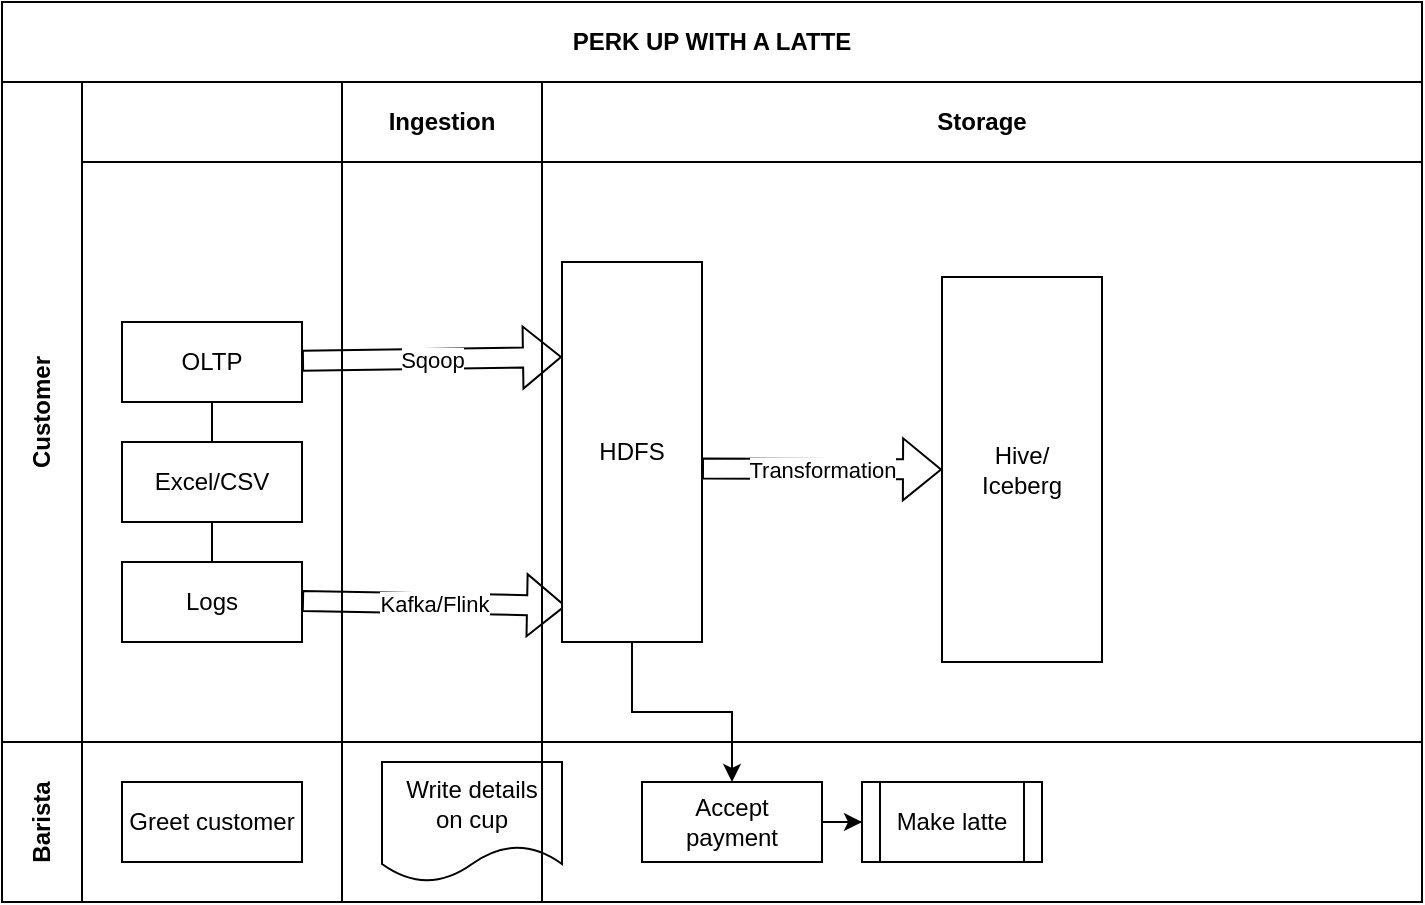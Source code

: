 <mxfile version="15.5.9" type="github" pages="2">
  <diagram id="kgpKYQtTHZ0yAKxKKP6v" name="Page-1">
    <mxGraphModel dx="946" dy="551" grid="1" gridSize="10" guides="1" tooltips="1" connect="1" arrows="1" fold="1" page="1" pageScale="1" pageWidth="850" pageHeight="1100" math="0" shadow="0">
      <root>
        <mxCell id="0" />
        <mxCell id="1" parent="0" />
        <mxCell id="3nuBFxr9cyL0pnOWT2aG-1" value="PERK UP WITH A LATTE" style="shape=table;childLayout=tableLayout;rowLines=0;columnLines=0;startSize=40;html=1;whiteSpace=wrap;collapsible=0;recursiveResize=0;expand=0;fontStyle=1" parent="1" vertex="1">
          <mxGeometry x="90" y="60" width="710" height="450" as="geometry" />
        </mxCell>
        <mxCell id="3nuBFxr9cyL0pnOWT2aG-3" value="Customer" style="swimlane;horizontal=0;points=[[0,0.5],[1,0.5]];portConstraint=eastwest;startSize=40;html=1;whiteSpace=wrap;collapsible=0;recursiveResize=0;expand=0;" parent="3nuBFxr9cyL0pnOWT2aG-1" vertex="1">
          <mxGeometry y="40" width="710" height="330" as="geometry" />
        </mxCell>
        <mxCell id="3nuBFxr9cyL0pnOWT2aG-4" value="" style="swimlane;connectable=0;startSize=40;html=1;whiteSpace=wrap;collapsible=0;recursiveResize=0;expand=0;" parent="3nuBFxr9cyL0pnOWT2aG-3" vertex="1">
          <mxGeometry x="40" width="130" height="330" as="geometry">
            <mxRectangle width="130" height="330" as="alternateBounds" />
          </mxGeometry>
        </mxCell>
        <mxCell id="3nuBFxr9cyL0pnOWT2aG-7" value="OLTP" style="rounded=0;whiteSpace=wrap;html=1;" parent="3nuBFxr9cyL0pnOWT2aG-4" vertex="1">
          <mxGeometry x="20" y="120" width="90" height="40" as="geometry" />
        </mxCell>
        <mxCell id="0wmfkbyYq_gDQhUXeRkh-29" value="Excel/CSV" style="rounded=0;whiteSpace=wrap;html=1;" vertex="1" parent="3nuBFxr9cyL0pnOWT2aG-4">
          <mxGeometry x="20" y="180" width="90" height="40" as="geometry" />
        </mxCell>
        <mxCell id="0wmfkbyYq_gDQhUXeRkh-34" value="" style="endArrow=none;html=1;rounded=0;entryX=0.5;entryY=1;entryDx=0;entryDy=0;" edge="1" parent="3nuBFxr9cyL0pnOWT2aG-4" source="0wmfkbyYq_gDQhUXeRkh-29" target="3nuBFxr9cyL0pnOWT2aG-7">
          <mxGeometry width="50" height="50" relative="1" as="geometry">
            <mxPoint x="260" y="200" as="sourcePoint" />
            <mxPoint x="310" y="150" as="targetPoint" />
          </mxGeometry>
        </mxCell>
        <mxCell id="0wmfkbyYq_gDQhUXeRkh-35" value="Logs" style="rounded=0;whiteSpace=wrap;html=1;" vertex="1" parent="3nuBFxr9cyL0pnOWT2aG-4">
          <mxGeometry x="20" y="240" width="90" height="40" as="geometry" />
        </mxCell>
        <mxCell id="0wmfkbyYq_gDQhUXeRkh-36" value="" style="endArrow=none;html=1;rounded=0;entryX=0.5;entryY=1;entryDx=0;entryDy=0;" edge="1" parent="3nuBFxr9cyL0pnOWT2aG-4" source="0wmfkbyYq_gDQhUXeRkh-35" target="0wmfkbyYq_gDQhUXeRkh-29">
          <mxGeometry width="50" height="50" relative="1" as="geometry">
            <mxPoint x="75" y="200" as="sourcePoint" />
            <mxPoint x="75" y="170" as="targetPoint" />
          </mxGeometry>
        </mxCell>
        <mxCell id="0wmfkbyYq_gDQhUXeRkh-58" value="" style="endArrow=classic;html=1;rounded=0;strokeColor=default;strokeWidth=1;shape=flexArrow;entryX=0.029;entryY=0.905;entryDx=0;entryDy=0;entryPerimeter=0;" edge="1" parent="3nuBFxr9cyL0pnOWT2aG-4" target="3nuBFxr9cyL0pnOWT2aG-10">
          <mxGeometry relative="1" as="geometry">
            <mxPoint x="110" y="259.5" as="sourcePoint" />
            <mxPoint x="210" y="259.5" as="targetPoint" />
          </mxGeometry>
        </mxCell>
        <mxCell id="0wmfkbyYq_gDQhUXeRkh-59" value="Kafka/Flink" style="edgeLabel;resizable=0;html=1;align=center;verticalAlign=middle;" connectable="0" vertex="1" parent="0wmfkbyYq_gDQhUXeRkh-58">
          <mxGeometry relative="1" as="geometry" />
        </mxCell>
        <mxCell id="3nuBFxr9cyL0pnOWT2aG-8" value="Ingestion" style="swimlane;connectable=0;startSize=40;html=1;whiteSpace=wrap;collapsible=0;recursiveResize=0;expand=0;" parent="3nuBFxr9cyL0pnOWT2aG-3" vertex="1">
          <mxGeometry x="170" width="100" height="330" as="geometry">
            <mxRectangle width="100" height="330" as="alternateBounds" />
          </mxGeometry>
        </mxCell>
        <mxCell id="0wmfkbyYq_gDQhUXeRkh-51" value="&lt;div&gt;Hive/&lt;/div&gt;&lt;div&gt;Iceberg&lt;/div&gt;" style="rounded=0;whiteSpace=wrap;html=1;" vertex="1" parent="3nuBFxr9cyL0pnOWT2aG-8">
          <mxGeometry x="300" y="97.5" width="80" height="192.5" as="geometry" />
        </mxCell>
        <mxCell id="0wmfkbyYq_gDQhUXeRkh-52" value="" style="endArrow=classic;html=1;rounded=0;strokeColor=default;strokeWidth=1;shape=flexArrow;entryX=0;entryY=0.5;entryDx=0;entryDy=0;" edge="1" parent="3nuBFxr9cyL0pnOWT2aG-8" target="0wmfkbyYq_gDQhUXeRkh-51">
          <mxGeometry relative="1" as="geometry">
            <mxPoint x="180" y="193.25" as="sourcePoint" />
            <mxPoint x="280" y="193" as="targetPoint" />
          </mxGeometry>
        </mxCell>
        <mxCell id="0wmfkbyYq_gDQhUXeRkh-53" value="Transformation" style="edgeLabel;resizable=0;html=1;align=center;verticalAlign=middle;" connectable="0" vertex="1" parent="0wmfkbyYq_gDQhUXeRkh-52">
          <mxGeometry relative="1" as="geometry" />
        </mxCell>
        <mxCell id="3nuBFxr9cyL0pnOWT2aG-11" value="Storage" style="swimlane;connectable=0;startSize=40;html=1;whiteSpace=wrap;collapsible=0;recursiveResize=0;expand=0;" parent="3nuBFxr9cyL0pnOWT2aG-3" vertex="1">
          <mxGeometry x="270" width="440" height="330" as="geometry">
            <mxRectangle width="440" height="330" as="alternateBounds" />
          </mxGeometry>
        </mxCell>
        <mxCell id="3nuBFxr9cyL0pnOWT2aG-10" value="HDFS" style="rounded=0;whiteSpace=wrap;html=1;" parent="3nuBFxr9cyL0pnOWT2aG-11" vertex="1">
          <mxGeometry x="10" y="90" width="70" height="190" as="geometry" />
        </mxCell>
        <mxCell id="0wmfkbyYq_gDQhUXeRkh-46" value="" style="endArrow=classic;html=1;rounded=0;strokeColor=default;strokeWidth=1;shape=flexArrow;entryX=0;entryY=0.25;entryDx=0;entryDy=0;" edge="1" parent="3nuBFxr9cyL0pnOWT2aG-3" source="3nuBFxr9cyL0pnOWT2aG-7" target="3nuBFxr9cyL0pnOWT2aG-10">
          <mxGeometry relative="1" as="geometry">
            <mxPoint x="280" y="140" as="sourcePoint" />
            <mxPoint x="240" y="140" as="targetPoint" />
          </mxGeometry>
        </mxCell>
        <mxCell id="0wmfkbyYq_gDQhUXeRkh-47" value="Sqoop" style="edgeLabel;resizable=0;html=1;align=center;verticalAlign=middle;" connectable="0" vertex="1" parent="0wmfkbyYq_gDQhUXeRkh-46">
          <mxGeometry relative="1" as="geometry" />
        </mxCell>
        <mxCell id="3nuBFxr9cyL0pnOWT2aG-15" value="Barista" style="swimlane;horizontal=0;points=[[0,0.5],[1,0.5]];portConstraint=eastwest;startSize=40;html=1;whiteSpace=wrap;collapsible=0;recursiveResize=0;expand=0;" parent="3nuBFxr9cyL0pnOWT2aG-1" vertex="1">
          <mxGeometry y="370" width="710" height="80" as="geometry" />
        </mxCell>
        <mxCell id="3nuBFxr9cyL0pnOWT2aG-16" value="" style="swimlane;connectable=0;startSize=0;html=1;whiteSpace=wrap;collapsible=0;recursiveResize=0;expand=0;" parent="3nuBFxr9cyL0pnOWT2aG-15" vertex="1">
          <mxGeometry x="40" width="130" height="80" as="geometry">
            <mxRectangle width="130" height="80" as="alternateBounds" />
          </mxGeometry>
        </mxCell>
        <mxCell id="3nuBFxr9cyL0pnOWT2aG-17" value="Greet customer" style="rounded=0;whiteSpace=wrap;html=1;" parent="3nuBFxr9cyL0pnOWT2aG-16" vertex="1">
          <mxGeometry x="20" y="20" width="90" height="40" as="geometry" />
        </mxCell>
        <mxCell id="3nuBFxr9cyL0pnOWT2aG-18" value="" style="swimlane;connectable=0;startSize=0;html=1;whiteSpace=wrap;collapsible=0;recursiveResize=0;expand=0;" parent="3nuBFxr9cyL0pnOWT2aG-15" vertex="1">
          <mxGeometry x="170" width="100" height="80" as="geometry">
            <mxRectangle width="100" height="80" as="alternateBounds" />
          </mxGeometry>
        </mxCell>
        <mxCell id="3nuBFxr9cyL0pnOWT2aG-19" value="" style="edgeStyle=orthogonalEdgeStyle;rounded=0;orthogonalLoop=1;jettySize=auto;html=1;" parent="3nuBFxr9cyL0pnOWT2aG-18" source="3nuBFxr9cyL0pnOWT2aG-20" target="3nuBFxr9cyL0pnOWT2aG-22" edge="1">
          <mxGeometry relative="1" as="geometry" />
        </mxCell>
        <mxCell id="3nuBFxr9cyL0pnOWT2aG-20" value="Accept&lt;br&gt;payment" style="rounded=0;whiteSpace=wrap;html=1;" parent="3nuBFxr9cyL0pnOWT2aG-18" vertex="1">
          <mxGeometry x="150" y="20" width="90" height="40" as="geometry" />
        </mxCell>
        <mxCell id="3nuBFxr9cyL0pnOWT2aG-21" value="Write details&lt;br&gt;on cup" style="shape=document;whiteSpace=wrap;html=1;boundedLbl=1;" parent="3nuBFxr9cyL0pnOWT2aG-18" vertex="1">
          <mxGeometry x="20" y="10" width="90" height="60" as="geometry" />
        </mxCell>
        <mxCell id="3nuBFxr9cyL0pnOWT2aG-22" value="Make latte" style="shape=process;whiteSpace=wrap;html=1;backgroundOutline=1;" parent="3nuBFxr9cyL0pnOWT2aG-18" vertex="1">
          <mxGeometry x="260" y="20" width="90" height="40" as="geometry" />
        </mxCell>
        <mxCell id="3nuBFxr9cyL0pnOWT2aG-23" value="" style="swimlane;connectable=0;startSize=0;html=1;whiteSpace=wrap;collapsible=0;recursiveResize=0;expand=0;" parent="3nuBFxr9cyL0pnOWT2aG-15" vertex="1">
          <mxGeometry x="270" width="440" height="80" as="geometry">
            <mxRectangle width="440" height="80" as="alternateBounds" />
          </mxGeometry>
        </mxCell>
        <mxCell id="3nuBFxr9cyL0pnOWT2aG-27" value="" style="edgeStyle=orthogonalEdgeStyle;rounded=0;orthogonalLoop=1;jettySize=auto;html=1;" parent="3nuBFxr9cyL0pnOWT2aG-1" source="3nuBFxr9cyL0pnOWT2aG-10" target="3nuBFxr9cyL0pnOWT2aG-20" edge="1">
          <mxGeometry relative="1" as="geometry" />
        </mxCell>
      </root>
    </mxGraphModel>
  </diagram>
  <diagram id="_b-V6DLTBz6PGseD2xgY" name="Page-2">
    <mxGraphModel dx="946" dy="551" grid="1" gridSize="10" guides="1" tooltips="1" connect="1" arrows="1" fold="1" page="1" pageScale="1" pageWidth="850" pageHeight="1100" math="0" shadow="0">
      <root>
        <mxCell id="W7oui88Ck5lZrDlK5Bfh-0" />
        <mxCell id="W7oui88Ck5lZrDlK5Bfh-1" parent="W7oui88Ck5lZrDlK5Bfh-0" />
        <mxCell id="W7oui88Ck5lZrDlK5Bfh-2" value="Transformation" style="swimlane;" vertex="1" parent="W7oui88Ck5lZrDlK5Bfh-1">
          <mxGeometry x="640" y="90" width="200" height="200" as="geometry" />
        </mxCell>
        <mxCell id="6u0kIG3oSp3FxZnsTFts-0" value="&lt;div&gt;Hive/&lt;/div&gt;&lt;div&gt;Iceberg&lt;br&gt;&lt;/div&gt;" style="rounded=0;whiteSpace=wrap;html=1;" vertex="1" parent="W7oui88Ck5lZrDlK5Bfh-2">
          <mxGeometry x="65" y="50" width="70" height="120" as="geometry" />
        </mxCell>
        <mxCell id="W7oui88Ck5lZrDlK5Bfh-4" value="Source" style="swimlane;" vertex="1" parent="W7oui88Ck5lZrDlK5Bfh-1">
          <mxGeometry x="150" y="90" width="200" height="200" as="geometry" />
        </mxCell>
        <mxCell id="tn-dj6l1dT0PmBGPswIe-0" value="OLTP" style="rounded=0;whiteSpace=wrap;html=1;" vertex="1" parent="W7oui88Ck5lZrDlK5Bfh-4">
          <mxGeometry x="50" y="30" width="90" height="40" as="geometry" />
        </mxCell>
        <mxCell id="tn-dj6l1dT0PmBGPswIe-1" value="Excel/CSV" style="rounded=0;whiteSpace=wrap;html=1;" vertex="1" parent="W7oui88Ck5lZrDlK5Bfh-4">
          <mxGeometry x="50" y="90" width="90" height="40" as="geometry" />
        </mxCell>
        <mxCell id="tn-dj6l1dT0PmBGPswIe-2" value="" style="endArrow=none;html=1;rounded=0;entryX=0.5;entryY=1;entryDx=0;entryDy=0;" edge="1" parent="W7oui88Ck5lZrDlK5Bfh-4" source="tn-dj6l1dT0PmBGPswIe-1" target="tn-dj6l1dT0PmBGPswIe-0">
          <mxGeometry width="50" height="50" relative="1" as="geometry">
            <mxPoint x="160" y="10" as="sourcePoint" />
            <mxPoint x="210" y="-40" as="targetPoint" />
          </mxGeometry>
        </mxCell>
        <mxCell id="tn-dj6l1dT0PmBGPswIe-3" value="Logs" style="rounded=0;whiteSpace=wrap;html=1;" vertex="1" parent="W7oui88Ck5lZrDlK5Bfh-4">
          <mxGeometry x="50" y="150" width="90" height="40" as="geometry" />
        </mxCell>
        <mxCell id="tn-dj6l1dT0PmBGPswIe-4" value="" style="endArrow=none;html=1;rounded=0;entryX=0.5;entryY=1;entryDx=0;entryDy=0;" edge="1" parent="W7oui88Ck5lZrDlK5Bfh-4" source="tn-dj6l1dT0PmBGPswIe-3" target="tn-dj6l1dT0PmBGPswIe-1">
          <mxGeometry width="50" height="50" relative="1" as="geometry">
            <mxPoint x="-25" y="10" as="sourcePoint" />
            <mxPoint x="-25" y="-20" as="targetPoint" />
          </mxGeometry>
        </mxCell>
        <mxCell id="W7oui88Ck5lZrDlK5Bfh-5" value="Storage HDFS" style="swimlane;" vertex="1" parent="W7oui88Ck5lZrDlK5Bfh-1">
          <mxGeometry x="440" y="90" width="200" height="200" as="geometry" />
        </mxCell>
        <mxCell id="6u0kIG3oSp3FxZnsTFts-9" value="&lt;div&gt;HDFS&lt;/div&gt;&lt;div&gt;&lt;br&gt;&lt;/div&gt;&lt;div align=&quot;left&quot;&gt;/user/&amp;lt;username&amp;gt;&lt;br&gt;&lt;/div&gt;&lt;div align=&quot;left&quot;&gt;/etl/&lt;/div&gt;&lt;div align=&quot;left&quot;&gt;/tmp/&lt;/div&gt;&lt;div align=&quot;left&quot;&gt;/data/&lt;/div&gt;&lt;div align=&quot;left&quot;&gt;/app/&lt;/div&gt;&lt;div align=&quot;left&quot;&gt;/metadata/&lt;br&gt;&lt;/div&gt;" style="whiteSpace=wrap;html=1;aspect=fixed;fontFamily=Helvetica;fontSize=12;" vertex="1" parent="W7oui88Ck5lZrDlK5Bfh-5">
          <mxGeometry x="30" y="40" width="130" height="130" as="geometry" />
        </mxCell>
        <mxCell id="W7oui88Ck5lZrDlK5Bfh-3" value="Ingestion" style="swimlane;" vertex="1" parent="W7oui88Ck5lZrDlK5Bfh-1">
          <mxGeometry x="350" y="90" width="90" height="200" as="geometry">
            <mxRectangle x="350" y="90" width="130" height="23" as="alternateBounds" />
          </mxGeometry>
        </mxCell>
        <mxCell id="6u0kIG3oSp3FxZnsTFts-7" value="" style="endArrow=classic;html=1;rounded=0;strokeColor=default;strokeWidth=1;shape=flexArrow;entryX=0;entryY=0.75;entryDx=0;entryDy=0;exitX=1;exitY=0.5;exitDx=0;exitDy=0;" edge="1" parent="W7oui88Ck5lZrDlK5Bfh-1" source="tn-dj6l1dT0PmBGPswIe-3">
          <mxGeometry relative="1" as="geometry">
            <mxPoint x="300" y="154.891" as="sourcePoint" />
            <mxPoint x="470" y="232.5" as="targetPoint" />
          </mxGeometry>
        </mxCell>
        <mxCell id="6u0kIG3oSp3FxZnsTFts-8" value="Kafka/Flink" style="edgeLabel;resizable=0;html=1;align=center;verticalAlign=middle;" connectable="0" vertex="1" parent="6u0kIG3oSp3FxZnsTFts-7">
          <mxGeometry relative="1" as="geometry" />
        </mxCell>
        <mxCell id="6u0kIG3oSp3FxZnsTFts-11" value="S" style="endArrow=classic;html=1;rounded=0;fontFamily=Helvetica;fontSize=12;strokeColor=default;strokeWidth=1;shape=flexArrow;entryX=0;entryY=0.25;entryDx=0;entryDy=0;exitX=1;exitY=0.5;exitDx=0;exitDy=0;" edge="1" parent="W7oui88Ck5lZrDlK5Bfh-1" source="tn-dj6l1dT0PmBGPswIe-0" target="6u0kIG3oSp3FxZnsTFts-9">
          <mxGeometry relative="1" as="geometry">
            <mxPoint x="300" y="139.5" as="sourcePoint" />
            <mxPoint x="400" y="139.5" as="targetPoint" />
            <Array as="points" />
          </mxGeometry>
        </mxCell>
        <mxCell id="6u0kIG3oSp3FxZnsTFts-12" value="Sqoop/Kafka/Flink" style="edgeLabel;resizable=0;html=1;align=center;verticalAlign=middle;fontFamily=Helvetica;fontSize=12;" connectable="0" vertex="1" parent="6u0kIG3oSp3FxZnsTFts-11">
          <mxGeometry relative="1" as="geometry" />
        </mxCell>
        <mxCell id="6u0kIG3oSp3FxZnsTFts-14" value="Land in HDFS" style="whiteSpace=wrap;html=1;aspect=fixed;fontFamily=Helvetica;fontSize=12;align=center;" vertex="1" parent="W7oui88Ck5lZrDlK5Bfh-1">
          <mxGeometry x="240" y="470" width="100" height="100" as="geometry" />
        </mxCell>
        <mxCell id="6u0kIG3oSp3FxZnsTFts-16" value="&lt;div&gt;XML&lt;/div&gt;&lt;div&gt;CSV&lt;/div&gt;&lt;div&gt;Excel&lt;/div&gt;&lt;div&gt;TXT&lt;br&gt;&lt;/div&gt;&lt;div&gt;Logs&lt;br&gt;&lt;/div&gt;" style="rounded=0;whiteSpace=wrap;html=1;fontFamily=Helvetica;fontSize=12;align=center;" vertex="1" parent="W7oui88Ck5lZrDlK5Bfh-1">
          <mxGeometry x="40" y="480" width="120" height="80" as="geometry" />
        </mxCell>
        <mxCell id="6u0kIG3oSp3FxZnsTFts-19" value="" style="endArrow=classic;html=1;rounded=0;fontFamily=Helvetica;fontSize=12;strokeColor=default;strokeWidth=1;" edge="1" parent="W7oui88Ck5lZrDlK5Bfh-1" source="6u0kIG3oSp3FxZnsTFts-16" target="6u0kIG3oSp3FxZnsTFts-14">
          <mxGeometry width="50" height="50" relative="1" as="geometry">
            <mxPoint x="160" y="530" as="sourcePoint" />
            <mxPoint x="210" y="480" as="targetPoint" />
          </mxGeometry>
        </mxCell>
        <mxCell id="6u0kIG3oSp3FxZnsTFts-20" value="" style="endArrow=classic;html=1;rounded=0;fontFamily=Helvetica;fontSize=12;strokeColor=default;strokeWidth=1;exitX=1;exitY=0.5;exitDx=0;exitDy=0;entryX=0;entryY=0.5;entryDx=0;entryDy=0;" edge="1" parent="W7oui88Ck5lZrDlK5Bfh-1" source="6u0kIG3oSp3FxZnsTFts-14" target="4B_iJnfj3TO7Ojgi5MJ3-1">
          <mxGeometry width="50" height="50" relative="1" as="geometry">
            <mxPoint x="360" y="519.5" as="sourcePoint" />
            <mxPoint x="390" y="520" as="targetPoint" />
          </mxGeometry>
        </mxCell>
        <mxCell id="6u0kIG3oSp3FxZnsTFts-21" value="&lt;div&gt;Hive/&lt;/div&gt;&lt;div&gt;Iceberg&lt;br&gt;&lt;/div&gt;" style="whiteSpace=wrap;html=1;aspect=fixed;fontFamily=Helvetica;fontSize=12;align=center;" vertex="1" parent="W7oui88Ck5lZrDlK5Bfh-1">
          <mxGeometry x="430" y="630" width="100" height="100" as="geometry" />
        </mxCell>
        <mxCell id="6u0kIG3oSp3FxZnsTFts-22" value="" style="endArrow=classic;html=1;rounded=0;fontFamily=Helvetica;fontSize=12;strokeColor=default;strokeWidth=1;exitX=0.5;exitY=1;exitDx=0;exitDy=0;entryX=0.5;entryY=0;entryDx=0;entryDy=0;" edge="1" parent="W7oui88Ck5lZrDlK5Bfh-1" source="4B_iJnfj3TO7Ojgi5MJ3-1" target="6u0kIG3oSp3FxZnsTFts-21">
          <mxGeometry width="50" height="50" relative="1" as="geometry">
            <mxPoint x="480" y="570" as="sourcePoint" />
            <mxPoint x="440" y="530" as="targetPoint" />
          </mxGeometry>
        </mxCell>
        <mxCell id="6u0kIG3oSp3FxZnsTFts-25" value="OLTP" style="rounded=0;whiteSpace=wrap;html=1;fontFamily=Helvetica;fontSize=12;align=center;" vertex="1" parent="W7oui88Ck5lZrDlK5Bfh-1">
          <mxGeometry x="40" y="780" width="120" height="80" as="geometry" />
        </mxCell>
        <mxCell id="6u0kIG3oSp3FxZnsTFts-27" value="" style="endArrow=classic;html=1;rounded=0;fontFamily=Helvetica;fontSize=12;strokeColor=default;strokeWidth=1;entryX=0;entryY=0.5;entryDx=0;entryDy=0;" edge="1" parent="W7oui88Ck5lZrDlK5Bfh-1" source="6u0kIG3oSp3FxZnsTFts-25" target="4B_iJnfj3TO7Ojgi5MJ3-4">
          <mxGeometry width="50" height="50" relative="1" as="geometry">
            <mxPoint x="340" y="820" as="sourcePoint" />
            <mxPoint x="430" y="820" as="targetPoint" />
          </mxGeometry>
        </mxCell>
        <mxCell id="6u0kIG3oSp3FxZnsTFts-28" value="" style="endArrow=classic;html=1;rounded=0;fontFamily=Helvetica;fontSize=12;strokeColor=default;strokeWidth=1;entryX=0.5;entryY=1;entryDx=0;entryDy=0;exitX=0.5;exitY=0;exitDx=0;exitDy=0;" edge="1" parent="W7oui88Ck5lZrDlK5Bfh-1" source="4B_iJnfj3TO7Ojgi5MJ3-4" target="6u0kIG3oSp3FxZnsTFts-21">
          <mxGeometry width="50" height="50" relative="1" as="geometry">
            <mxPoint x="480" y="770" as="sourcePoint" />
            <mxPoint x="490" y="640" as="targetPoint" />
          </mxGeometry>
        </mxCell>
        <mxCell id="6u0kIG3oSp3FxZnsTFts-29" value="Sqoop/Kafka/Flink/OGG" style="text;html=1;align=center;verticalAlign=middle;resizable=0;points=[];autosize=1;strokeColor=none;fillColor=none;fontSize=12;fontFamily=Helvetica;" vertex="1" parent="W7oui88Ck5lZrDlK5Bfh-1">
          <mxGeometry x="190" y="800" width="140" height="20" as="geometry" />
        </mxCell>
        <mxCell id="6u0kIG3oSp3FxZnsTFts-30" value="&lt;div&gt;&lt;b&gt;Zone 1:&lt;/b&gt;&lt;/div&gt;&lt;div&gt;Sử dụng Hive/Iceberg map file system hdfs&lt;/div&gt;&lt;div&gt;Thực hiện transformation&lt;br&gt;Chia partition cho file system hdfs&lt;/div&gt;&lt;div&gt;Append/merge thông tin IUD(CDC)&lt;/div&gt;&lt;div&gt;Thực hiện một số công việc join các tables&lt;br&gt;&lt;/div&gt;" style="text;html=1;align=center;verticalAlign=middle;resizable=0;points=[];autosize=1;strokeColor=none;fillColor=none;fontSize=12;fontFamily=Helvetica;" vertex="1" parent="W7oui88Ck5lZrDlK5Bfh-1">
          <mxGeometry x="560" y="635" width="250" height="90" as="geometry" />
        </mxCell>
        <mxCell id="6u0kIG3oSp3FxZnsTFts-31" value="&lt;div&gt;&lt;b&gt;Thư mục HDFS&lt;/b&gt;&lt;/div&gt;&lt;div align=&quot;left&quot;&gt;/user/&amp;lt;username&amp;gt;&lt;br&gt;&lt;/div&gt;&lt;div align=&quot;left&quot;&gt;/etl/&lt;/div&gt;&lt;div align=&quot;left&quot;&gt;/tmp/&lt;/div&gt;&lt;div align=&quot;left&quot;&gt;/data/&lt;/div&gt;&lt;div align=&quot;left&quot;&gt;/app/&lt;/div&gt;&lt;div align=&quot;left&quot;&gt;/metadata/&lt;/div&gt;&lt;div align=&quot;left&quot;&gt;/landing/&lt;br&gt;&lt;/div&gt;" style="text;html=1;align=center;verticalAlign=middle;resizable=0;points=[];autosize=1;strokeColor=none;fillColor=none;fontSize=12;fontFamily=Helvetica;" vertex="1" parent="W7oui88Ck5lZrDlK5Bfh-1">
          <mxGeometry x="230" y="580" width="110" height="120" as="geometry" />
        </mxCell>
        <mxCell id="6u0kIG3oSp3FxZnsTFts-32" value="&lt;div&gt;Chia partition file system hdfs&lt;/div&gt;&lt;div&gt;Năm/tháng/ngày theo từng table&lt;br&gt;&lt;/div&gt;" style="text;html=1;align=center;verticalAlign=middle;resizable=0;points=[];autosize=1;strokeColor=none;fillColor=none;fontSize=12;fontFamily=Helvetica;" vertex="1" parent="W7oui88Ck5lZrDlK5Bfh-1">
          <mxGeometry x="565" y="805" width="190" height="30" as="geometry" />
        </mxCell>
        <mxCell id="6u0kIG3oSp3FxZnsTFts-33" value="Events" style="rounded=0;whiteSpace=wrap;html=1;fontFamily=Helvetica;fontSize=12;align=center;" vertex="1" parent="W7oui88Ck5lZrDlK5Bfh-1">
          <mxGeometry x="40" y="975" width="120" height="60" as="geometry" />
        </mxCell>
        <mxCell id="6u0kIG3oSp3FxZnsTFts-36" value="Ingest" style="swimlane;startSize=0;fontFamily=Helvetica;fontSize=12;align=center;verticalAlign=top;" vertex="1" parent="W7oui88Ck5lZrDlK5Bfh-1">
          <mxGeometry x="200" y="930" width="170" height="150" as="geometry">
            <mxRectangle x="330" y="970" width="70" height="20" as="alternateBounds" />
          </mxGeometry>
        </mxCell>
        <mxCell id="6u0kIG3oSp3FxZnsTFts-37" value="Kafka" style="rounded=0;whiteSpace=wrap;html=1;fontFamily=Helvetica;fontSize=12;align=center;verticalAlign=top;" vertex="1" parent="6u0kIG3oSp3FxZnsTFts-36">
          <mxGeometry x="35" y="70" width="120" height="30" as="geometry" />
        </mxCell>
        <mxCell id="6u0kIG3oSp3FxZnsTFts-38" value="OGG" style="rounded=0;whiteSpace=wrap;html=1;fontFamily=Helvetica;fontSize=12;align=center;verticalAlign=top;" vertex="1" parent="6u0kIG3oSp3FxZnsTFts-36">
          <mxGeometry x="35" y="30" width="120" height="30" as="geometry" />
        </mxCell>
        <mxCell id="6u0kIG3oSp3FxZnsTFts-39" value="" style="endArrow=classic;html=1;rounded=0;fontFamily=Helvetica;fontSize=12;strokeColor=default;strokeWidth=1;exitX=1;exitY=0.5;exitDx=0;exitDy=0;entryX=0;entryY=0.5;entryDx=0;entryDy=0;" edge="1" parent="W7oui88Ck5lZrDlK5Bfh-1" source="6u0kIG3oSp3FxZnsTFts-33" target="6u0kIG3oSp3FxZnsTFts-36">
          <mxGeometry width="50" height="50" relative="1" as="geometry">
            <mxPoint x="160" y="865" as="sourcePoint" />
            <mxPoint x="430" y="865" as="targetPoint" />
          </mxGeometry>
        </mxCell>
        <mxCell id="6u0kIG3oSp3FxZnsTFts-40" value="Streaming Processing" style="swimlane;startSize=0;fontFamily=Helvetica;fontSize=12;align=center;verticalAlign=top;" vertex="1" parent="W7oui88Ck5lZrDlK5Bfh-1">
          <mxGeometry x="420" y="930" width="170" height="150" as="geometry">
            <mxRectangle x="330" y="970" width="70" height="20" as="alternateBounds" />
          </mxGeometry>
        </mxCell>
        <mxCell id="6u0kIG3oSp3FxZnsTFts-41" value="Flink" style="rounded=0;whiteSpace=wrap;html=1;fontFamily=Helvetica;fontSize=12;align=center;verticalAlign=top;" vertex="1" parent="6u0kIG3oSp3FxZnsTFts-40">
          <mxGeometry x="35" y="70" width="120" height="30" as="geometry" />
        </mxCell>
        <mxCell id="6u0kIG3oSp3FxZnsTFts-42" value="Kafka" style="rounded=0;whiteSpace=wrap;html=1;fontFamily=Helvetica;fontSize=12;align=center;verticalAlign=top;" vertex="1" parent="6u0kIG3oSp3FxZnsTFts-40">
          <mxGeometry x="35" y="30" width="120" height="30" as="geometry" />
        </mxCell>
        <mxCell id="6u0kIG3oSp3FxZnsTFts-43" value="" style="endArrow=classic;html=1;rounded=0;fontFamily=Helvetica;fontSize=12;strokeColor=default;strokeWidth=1;exitX=1;exitY=0.5;exitDx=0;exitDy=0;" edge="1" parent="W7oui88Ck5lZrDlK5Bfh-1" source="6u0kIG3oSp3FxZnsTFts-36" target="6u0kIG3oSp3FxZnsTFts-40">
          <mxGeometry width="50" height="50" relative="1" as="geometry">
            <mxPoint x="410" y="1065" as="sourcePoint" />
            <mxPoint x="420" y="1005" as="targetPoint" />
          </mxGeometry>
        </mxCell>
        <mxCell id="6u0kIG3oSp3FxZnsTFts-44" value="Storage" style="swimlane;startSize=0;fontFamily=Helvetica;fontSize=12;align=center;verticalAlign=top;" vertex="1" parent="W7oui88Ck5lZrDlK5Bfh-1">
          <mxGeometry x="600" y="1150" width="200" height="160" as="geometry" />
        </mxCell>
        <mxCell id="6u0kIG3oSp3FxZnsTFts-45" value="Iceberg" style="rounded=0;whiteSpace=wrap;html=1;fontFamily=Helvetica;fontSize=12;align=center;verticalAlign=top;" vertex="1" parent="6u0kIG3oSp3FxZnsTFts-44">
          <mxGeometry x="20" y="50" width="60" height="30" as="geometry" />
        </mxCell>
        <mxCell id="6u0kIG3oSp3FxZnsTFts-46" value="HDFS" style="rounded=0;whiteSpace=wrap;html=1;fontFamily=Helvetica;fontSize=12;align=center;verticalAlign=top;" vertex="1" parent="6u0kIG3oSp3FxZnsTFts-44">
          <mxGeometry x="20" y="100" width="160" height="30" as="geometry" />
        </mxCell>
        <mxCell id="6u0kIG3oSp3FxZnsTFts-49" value="Hive" style="rounded=0;whiteSpace=wrap;html=1;fontFamily=Helvetica;fontSize=12;align=center;verticalAlign=top;" vertex="1" parent="6u0kIG3oSp3FxZnsTFts-44">
          <mxGeometry x="110" y="50" width="60" height="30" as="geometry" />
        </mxCell>
        <mxCell id="6u0kIG3oSp3FxZnsTFts-47" value="" style="endArrow=classic;html=1;rounded=0;fontFamily=Helvetica;fontSize=12;strokeColor=default;strokeWidth=1;exitX=0.5;exitY=1;exitDx=0;exitDy=0;entryX=0;entryY=0.5;entryDx=0;entryDy=0;" edge="1" parent="W7oui88Ck5lZrDlK5Bfh-1" source="6u0kIG3oSp3FxZnsTFts-36" target="6u0kIG3oSp3FxZnsTFts-44">
          <mxGeometry width="50" height="50" relative="1" as="geometry">
            <mxPoint x="370" y="1180" as="sourcePoint" />
            <mxPoint x="420" y="1130" as="targetPoint" />
            <Array as="points">
              <mxPoint x="285" y="1230" />
            </Array>
          </mxGeometry>
        </mxCell>
        <mxCell id="6u0kIG3oSp3FxZnsTFts-48" value="" style="endArrow=classic;html=1;rounded=0;fontFamily=Helvetica;fontSize=12;strokeColor=default;strokeWidth=1;exitX=0.5;exitY=1;exitDx=0;exitDy=0;" edge="1" parent="W7oui88Ck5lZrDlK5Bfh-1" source="6u0kIG3oSp3FxZnsTFts-40" target="6u0kIG3oSp3FxZnsTFts-44">
          <mxGeometry width="50" height="50" relative="1" as="geometry">
            <mxPoint x="370" y="1180" as="sourcePoint" />
            <mxPoint x="660" y="1230" as="targetPoint" />
            <Array as="points">
              <mxPoint x="505" y="1230" />
            </Array>
          </mxGeometry>
        </mxCell>
        <mxCell id="6u0kIG3oSp3FxZnsTFts-50" value="Batch Processing" style="swimlane;startSize=0;fontFamily=Helvetica;fontSize=12;align=center;verticalAlign=top;" vertex="1" parent="W7oui88Ck5lZrDlK5Bfh-1">
          <mxGeometry x="615" y="930" width="170" height="150" as="geometry">
            <mxRectangle x="330" y="970" width="70" height="20" as="alternateBounds" />
          </mxGeometry>
        </mxCell>
        <mxCell id="6u0kIG3oSp3FxZnsTFts-52" value="Spark" style="rounded=0;whiteSpace=wrap;html=1;fontFamily=Helvetica;fontSize=12;align=center;verticalAlign=top;" vertex="1" parent="6u0kIG3oSp3FxZnsTFts-50">
          <mxGeometry x="35" y="30" width="120" height="30" as="geometry" />
        </mxCell>
        <mxCell id="6u0kIG3oSp3FxZnsTFts-53" value="" style="endArrow=classic;startArrow=classic;html=1;rounded=0;fontFamily=Helvetica;fontSize=12;strokeColor=default;strokeWidth=1;entryX=0.5;entryY=1;entryDx=0;entryDy=0;" edge="1" parent="W7oui88Ck5lZrDlK5Bfh-1" source="6u0kIG3oSp3FxZnsTFts-44" target="6u0kIG3oSp3FxZnsTFts-50">
          <mxGeometry width="50" height="50" relative="1" as="geometry">
            <mxPoint x="360" y="1090" as="sourcePoint" />
            <mxPoint x="410" y="1040" as="targetPoint" />
          </mxGeometry>
        </mxCell>
        <mxCell id="6u0kIG3oSp3FxZnsTFts-54" value="Storage" style="swimlane;startSize=0;fontFamily=Helvetica;fontSize=12;align=center;verticalAlign=top;" vertex="1" parent="W7oui88Ck5lZrDlK5Bfh-1">
          <mxGeometry x="30" y="1440" width="200" height="160" as="geometry" />
        </mxCell>
        <mxCell id="6u0kIG3oSp3FxZnsTFts-55" value="Iceberg" style="rounded=0;whiteSpace=wrap;html=1;fontFamily=Helvetica;fontSize=12;align=center;verticalAlign=top;" vertex="1" parent="6u0kIG3oSp3FxZnsTFts-54">
          <mxGeometry x="20" y="50" width="60" height="30" as="geometry" />
        </mxCell>
        <mxCell id="6u0kIG3oSp3FxZnsTFts-56" value="HDFS" style="rounded=0;whiteSpace=wrap;html=1;fontFamily=Helvetica;fontSize=12;align=center;verticalAlign=top;" vertex="1" parent="6u0kIG3oSp3FxZnsTFts-54">
          <mxGeometry x="20" y="100" width="160" height="30" as="geometry" />
        </mxCell>
        <mxCell id="6u0kIG3oSp3FxZnsTFts-57" value="Hive" style="rounded=0;whiteSpace=wrap;html=1;fontFamily=Helvetica;fontSize=12;align=center;verticalAlign=top;" vertex="1" parent="6u0kIG3oSp3FxZnsTFts-54">
          <mxGeometry x="110" y="50" width="60" height="30" as="geometry" />
        </mxCell>
        <mxCell id="6u0kIG3oSp3FxZnsTFts-58" value="&lt;div&gt;&lt;b&gt;Zone 1&lt;/b&gt;&lt;/div&gt;&lt;div&gt;Dữ liệu lưu 30 ngày&lt;/div&gt;&lt;div&gt;Định dạng Iceberg, sử dụng Time Travel&lt;/div&gt;&lt;div&gt;10 ngày update full table 1 lần cho Iceberg table&lt;br&gt;&lt;/div&gt;&lt;div&gt;Đã được xử lý Load Incremental&lt;/div&gt;&lt;div&gt;Thực hiện denormalize đơn giản&lt;br&gt;&lt;/div&gt;&lt;div&gt;File system HDFS: Avro, Parquet, nén snappy&lt;br&gt;&lt;/div&gt;&lt;div&gt;&lt;br&gt;&lt;/div&gt;&lt;div&gt;&lt;br&gt;&lt;/div&gt;" style="text;html=1;align=center;verticalAlign=middle;resizable=0;points=[];autosize=1;strokeColor=none;fillColor=none;fontSize=12;fontFamily=Helvetica;" vertex="1" parent="W7oui88Ck5lZrDlK5Bfh-1">
          <mxGeometry x="565" y="1320" width="270" height="130" as="geometry" />
        </mxCell>
        <mxCell id="6u0kIG3oSp3FxZnsTFts-59" value="&lt;b&gt;Zone 1&lt;/b&gt;" style="text;html=1;align=center;verticalAlign=middle;resizable=0;points=[];autosize=1;strokeColor=none;fillColor=none;fontSize=12;fontFamily=Helvetica;" vertex="1" parent="W7oui88Ck5lZrDlK5Bfh-1">
          <mxGeometry x="85" y="1610" width="50" height="20" as="geometry" />
        </mxCell>
        <mxCell id="6u0kIG3oSp3FxZnsTFts-60" value="Storage" style="swimlane;startSize=0;fontFamily=Helvetica;fontSize=12;align=center;verticalAlign=top;" vertex="1" parent="W7oui88Ck5lZrDlK5Bfh-1">
          <mxGeometry x="330" y="1440" width="200" height="160" as="geometry" />
        </mxCell>
        <mxCell id="6u0kIG3oSp3FxZnsTFts-61" value="Iceberg" style="rounded=0;whiteSpace=wrap;html=1;fontFamily=Helvetica;fontSize=12;align=center;verticalAlign=top;" vertex="1" parent="6u0kIG3oSp3FxZnsTFts-60">
          <mxGeometry x="20" y="50" width="60" height="30" as="geometry" />
        </mxCell>
        <mxCell id="6u0kIG3oSp3FxZnsTFts-62" value="HDFS" style="rounded=0;whiteSpace=wrap;html=1;fontFamily=Helvetica;fontSize=12;align=center;verticalAlign=top;" vertex="1" parent="6u0kIG3oSp3FxZnsTFts-60">
          <mxGeometry x="20" y="100" width="160" height="30" as="geometry" />
        </mxCell>
        <mxCell id="6u0kIG3oSp3FxZnsTFts-63" value="Hive" style="rounded=0;whiteSpace=wrap;html=1;fontFamily=Helvetica;fontSize=12;align=center;verticalAlign=top;" vertex="1" parent="6u0kIG3oSp3FxZnsTFts-60">
          <mxGeometry x="110" y="50" width="60" height="30" as="geometry" />
        </mxCell>
        <mxCell id="6u0kIG3oSp3FxZnsTFts-64" value="&lt;div&gt;&lt;b&gt;Zone 2&lt;/b&gt;&lt;/div&gt;&lt;div&gt;Tạo các Dataset bằng cách denormalize&lt;br&gt;&lt;/div&gt;&lt;div&gt;Lưu dữ liệu snapshot hàng ngày/tháng&lt;/div&gt;&lt;div&gt;Tạo Dataset theo chủ đề cụ thể theo nhu cầu&lt;/div&gt;&lt;div&gt;Là nơi cung cấp dữ liệu cho các ứng dụng, data science&lt;/div&gt;&lt;div&gt;Định dạng table iceberg sử dụng time travel&lt;/div&gt;&lt;div&gt;Định dạng file system HDFS là Avro, Parquet, nén snappy&lt;br&gt;&lt;/div&gt;" style="text;html=1;align=center;verticalAlign=middle;resizable=0;points=[];autosize=1;strokeColor=none;fillColor=none;fontSize=12;fontFamily=Helvetica;" vertex="1" parent="W7oui88Ck5lZrDlK5Bfh-1">
          <mxGeometry x="260" y="1610" width="320" height="100" as="geometry" />
        </mxCell>
        <mxCell id="6u0kIG3oSp3FxZnsTFts-65" value="" style="endArrow=classic;html=1;rounded=0;fontFamily=Helvetica;fontSize=12;strokeColor=default;strokeWidth=1;exitX=1;exitY=0.5;exitDx=0;exitDy=0;entryX=0;entryY=0.5;entryDx=0;entryDy=0;" edge="1" parent="W7oui88Ck5lZrDlK5Bfh-1" source="6u0kIG3oSp3FxZnsTFts-54" target="6u0kIG3oSp3FxZnsTFts-60">
          <mxGeometry width="50" height="50" relative="1" as="geometry">
            <mxPoint x="320" y="1520" as="sourcePoint" />
            <mxPoint x="400" y="1460" as="targetPoint" />
          </mxGeometry>
        </mxCell>
        <mxCell id="6u0kIG3oSp3FxZnsTFts-66" value="Spark ETL" style="edgeLabel;html=1;align=center;verticalAlign=middle;resizable=0;points=[];fontSize=12;fontFamily=Helvetica;" vertex="1" connectable="0" parent="6u0kIG3oSp3FxZnsTFts-65">
          <mxGeometry x="-0.153" y="-1" relative="1" as="geometry">
            <mxPoint as="offset" />
          </mxGeometry>
        </mxCell>
        <mxCell id="6u0kIG3oSp3FxZnsTFts-67" value="Storage" style="swimlane;startSize=0;fontFamily=Helvetica;fontSize=12;align=center;verticalAlign=top;" vertex="1" parent="W7oui88Ck5lZrDlK5Bfh-1">
          <mxGeometry x="330" y="1750" width="200" height="160" as="geometry" />
        </mxCell>
        <mxCell id="6u0kIG3oSp3FxZnsTFts-68" value="Iceberg" style="rounded=0;whiteSpace=wrap;html=1;fontFamily=Helvetica;fontSize=12;align=center;verticalAlign=top;" vertex="1" parent="6u0kIG3oSp3FxZnsTFts-67">
          <mxGeometry x="20" y="50" width="60" height="30" as="geometry" />
        </mxCell>
        <mxCell id="6u0kIG3oSp3FxZnsTFts-69" value="HDFS" style="rounded=0;whiteSpace=wrap;html=1;fontFamily=Helvetica;fontSize=12;align=center;verticalAlign=top;" vertex="1" parent="6u0kIG3oSp3FxZnsTFts-67">
          <mxGeometry x="20" y="100" width="160" height="30" as="geometry" />
        </mxCell>
        <mxCell id="6u0kIG3oSp3FxZnsTFts-70" value="Hive" style="rounded=0;whiteSpace=wrap;html=1;fontFamily=Helvetica;fontSize=12;align=center;verticalAlign=top;" vertex="1" parent="6u0kIG3oSp3FxZnsTFts-67">
          <mxGeometry x="110" y="50" width="60" height="30" as="geometry" />
        </mxCell>
        <mxCell id="6u0kIG3oSp3FxZnsTFts-71" value="&lt;div&gt;&lt;b&gt;Zone 3&lt;/b&gt;&lt;/div&gt;&lt;div&gt;Lưu trữ mô hình common star schema - mô hình tổng thể, có kích thước lớn&lt;br&gt;&lt;/div&gt;&lt;div&gt;Lưu dữ các flat file được tổng hợp từ star schema theo chủ đề cụ thể&lt;/div&gt;&lt;div&gt;Dữ liệu vùng này được đối soát, phục vụ báo cáo, phân tích cho công cụ BI&lt;br&gt;&lt;/div&gt;Định dạng table iceberg sử dụng time travel&lt;div&gt;Định dạng file system HDFS là Avro, Parquet, nén snappy&lt;br&gt;&lt;/div&gt;" style="text;html=1;align=center;verticalAlign=middle;resizable=0;points=[];autosize=1;strokeColor=none;fillColor=none;fontSize=12;fontFamily=Helvetica;" vertex="1" parent="W7oui88Ck5lZrDlK5Bfh-1">
          <mxGeometry x="535" y="1850" width="420" height="90" as="geometry" />
        </mxCell>
        <mxCell id="6u0kIG3oSp3FxZnsTFts-73" value="" style="endArrow=classic;html=1;rounded=0;fontFamily=Helvetica;fontSize=12;strokeColor=default;strokeWidth=1;exitX=1;exitY=0.5;exitDx=0;exitDy=0;entryX=1;entryY=0.5;entryDx=0;entryDy=0;" edge="1" parent="W7oui88Ck5lZrDlK5Bfh-1" source="6u0kIG3oSp3FxZnsTFts-60" target="6u0kIG3oSp3FxZnsTFts-67">
          <mxGeometry width="50" height="50" relative="1" as="geometry">
            <mxPoint x="420" y="1850" as="sourcePoint" />
            <mxPoint x="550" y="1840" as="targetPoint" />
            <Array as="points">
              <mxPoint x="590" y="1520" />
              <mxPoint x="590" y="1830" />
            </Array>
          </mxGeometry>
        </mxCell>
        <mxCell id="6u0kIG3oSp3FxZnsTFts-75" value="Spark ETL" style="edgeLabel;html=1;align=center;verticalAlign=middle;resizable=0;points=[];fontSize=12;fontFamily=Helvetica;" vertex="1" connectable="0" parent="6u0kIG3oSp3FxZnsTFts-73">
          <mxGeometry x="-0.209" y="1" relative="1" as="geometry">
            <mxPoint as="offset" />
          </mxGeometry>
        </mxCell>
        <mxCell id="6u0kIG3oSp3FxZnsTFts-74" value="DWH truyền thống" style="rounded=0;whiteSpace=wrap;html=1;fontFamily=Helvetica;fontSize=12;align=center;verticalAlign=middle;" vertex="1" parent="W7oui88Ck5lZrDlK5Bfh-1">
          <mxGeometry x="370" y="2010" width="120" height="60" as="geometry" />
        </mxCell>
        <mxCell id="6u0kIG3oSp3FxZnsTFts-76" value="" style="endArrow=classic;html=1;rounded=0;fontFamily=Helvetica;fontSize=12;strokeColor=default;strokeWidth=1;exitX=0.5;exitY=1;exitDx=0;exitDy=0;entryX=-0.005;entryY=0.544;entryDx=0;entryDy=0;entryPerimeter=0;" edge="1" parent="W7oui88Ck5lZrDlK5Bfh-1" source="6u0kIG3oSp3FxZnsTFts-54" target="6u0kIG3oSp3FxZnsTFts-67">
          <mxGeometry width="50" height="50" relative="1" as="geometry">
            <mxPoint x="540" y="1530" as="sourcePoint" />
            <mxPoint x="540" y="1840" as="targetPoint" />
            <Array as="points">
              <mxPoint x="130" y="1837" />
            </Array>
          </mxGeometry>
        </mxCell>
        <mxCell id="6u0kIG3oSp3FxZnsTFts-77" value="Spark ETL" style="edgeLabel;html=1;align=center;verticalAlign=middle;resizable=0;points=[];fontSize=12;fontFamily=Helvetica;" vertex="1" connectable="0" parent="6u0kIG3oSp3FxZnsTFts-76">
          <mxGeometry x="-0.209" y="1" relative="1" as="geometry">
            <mxPoint as="offset" />
          </mxGeometry>
        </mxCell>
        <mxCell id="6u0kIG3oSp3FxZnsTFts-79" value="Sqoop Import / Export" style="endArrow=classic;startArrow=classic;html=1;rounded=0;fontFamily=Helvetica;fontSize=12;strokeColor=default;strokeWidth=1;exitX=0.5;exitY=0;exitDx=0;exitDy=0;entryX=0.5;entryY=1;entryDx=0;entryDy=0;" edge="1" parent="W7oui88Ck5lZrDlK5Bfh-1" source="6u0kIG3oSp3FxZnsTFts-74" target="6u0kIG3oSp3FxZnsTFts-67">
          <mxGeometry width="50" height="50" relative="1" as="geometry">
            <mxPoint x="530" y="1960" as="sourcePoint" />
            <mxPoint x="580" y="1910" as="targetPoint" />
          </mxGeometry>
        </mxCell>
        <mxCell id="6u0kIG3oSp3FxZnsTFts-80" value="&lt;div&gt;Sử dụng Sqoop để ETL dữ liệu giữa 2 hệ thống&lt;/div&gt;&lt;div&gt;Xem xét giải pháp Dremino&lt;br&gt;&lt;/div&gt;" style="text;html=1;align=center;verticalAlign=middle;resizable=0;points=[];autosize=1;strokeColor=none;fillColor=none;fontSize=12;fontFamily=Helvetica;" vertex="1" parent="W7oui88Ck5lZrDlK5Bfh-1">
          <mxGeometry x="95" y="1950" width="270" height="30" as="geometry" />
        </mxCell>
        <mxCell id="6u0kIG3oSp3FxZnsTFts-81" value="&lt;p&gt;Ingest source 1:1 vào HDFS bằng sqoop cho Batch job; Kafka/Flink cho Streaming Job&lt;br&gt;&lt;/p&gt;&lt;p&gt;Join các tables và ghi thành Avro/Parquet HDFS&lt;br&gt;&lt;/p&gt;Sử dụng Hive hoặc Iceberg map file system HDFS và thực hiện transformation phức tạp" style="text;html=1;align=left;verticalAlign=middle;resizable=0;points=[];autosize=1;strokeColor=none;fillColor=none;fontSize=12;fontFamily=Helvetica;labelBackgroundColor=#E6FFCC;" vertex="1" parent="W7oui88Ck5lZrDlK5Bfh-1">
          <mxGeometry x="45" y="360" width="490" height="80" as="geometry" />
        </mxCell>
        <mxCell id="2uteq_3l-Yl3IrauyKrz-0" value="&lt;div&gt;Sử dụng Hive Metastore lưu trữ metadata&lt;/div&gt;&lt;div&gt;Điều phối và quản lý jobs: Oozie bao gồm:&lt;/div&gt;&lt;div&gt;&lt;span style=&quot;font-weight: normal&quot;&gt;- Các hoạt động của Sqoop gồm: Import/Export&lt;/span&gt;&lt;/div&gt;&lt;div&gt;&lt;span style=&quot;font-weight: normal&quot;&gt;- Các hoạt động Join, Partition, Merge Data của Hive, Iceberg&lt;/span&gt;&lt;/div&gt;&lt;div&gt;&lt;span style=&quot;font-weight: normal&quot;&gt;- Các hoạt động Aggregate tận dụng MapReduce&lt;/span&gt;&lt;br&gt;&lt;/div&gt;" style="text;html=1;align=left;verticalAlign=middle;resizable=0;points=[];autosize=1;strokeColor=none;fillColor=none;fontSize=12;fontFamily=Helvetica;fontStyle=1;labelBackgroundColor=#FAFFB3;" vertex="1" parent="W7oui88Ck5lZrDlK5Bfh-1">
          <mxGeometry x="40" y="2090" width="340" height="80" as="geometry" />
        </mxCell>
        <mxCell id="4B_iJnfj3TO7Ojgi5MJ3-1" value="Chuyển đổi thành Avro/Parquet" style="shape=process;whiteSpace=wrap;html=1;backgroundOutline=1;labelBackgroundColor=none;fontFamily=Helvetica;fontSize=12;fontColor=#000000;align=center;verticalAlign=middle;" vertex="1" parent="W7oui88Ck5lZrDlK5Bfh-1">
          <mxGeometry x="415" y="490" width="130" height="60" as="geometry" />
        </mxCell>
        <mxCell id="4B_iJnfj3TO7Ojgi5MJ3-4" value="Chuyển đổi thành Avro/Parquet" style="shape=process;whiteSpace=wrap;html=1;backgroundOutline=1;labelBackgroundColor=none;fontFamily=Helvetica;fontSize=12;fontColor=#000000;align=center;verticalAlign=middle;" vertex="1" parent="W7oui88Ck5lZrDlK5Bfh-1">
          <mxGeometry x="415" y="790" width="130" height="60" as="geometry" />
        </mxCell>
      </root>
    </mxGraphModel>
  </diagram>
</mxfile>
